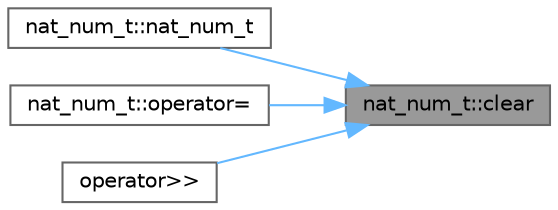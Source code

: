 digraph "nat_num_t::clear"
{
 // INTERACTIVE_SVG=YES
 // LATEX_PDF_SIZE
  bgcolor="transparent";
  edge [fontname=Helvetica,fontsize=10,labelfontname=Helvetica,labelfontsize=10];
  node [fontname=Helvetica,fontsize=10,shape=box,height=0.2,width=0.4];
  rankdir="RL";
  Node1 [label="nat_num_t::clear",height=0.2,width=0.4,color="gray40", fillcolor="grey60", style="filled", fontcolor="black",tooltip=" "];
  Node1 -> Node2 [dir="back",color="steelblue1",style="solid"];
  Node2 [label="nat_num_t::nat_num_t",height=0.2,width=0.4,color="grey40", fillcolor="white", style="filled",URL="$classnat__num__t.html#a37024fe6aa82e7f7632fa2f119d91982",tooltip=" "];
  Node1 -> Node3 [dir="back",color="steelblue1",style="solid"];
  Node3 [label="nat_num_t::operator=",height=0.2,width=0.4,color="grey40", fillcolor="white", style="filled",URL="$classnat__num__t.html#a2f2bc5932044b67b90f5fba65c0fbb36",tooltip=" "];
  Node1 -> Node4 [dir="back",color="steelblue1",style="solid"];
  Node4 [label="operator\>\>",height=0.2,width=0.4,color="grey40", fillcolor="white", style="filled",URL="$nat__num__t_8hpp.html#abb536e9b1b1447052db560972a06adbe",tooltip=" "];
}
